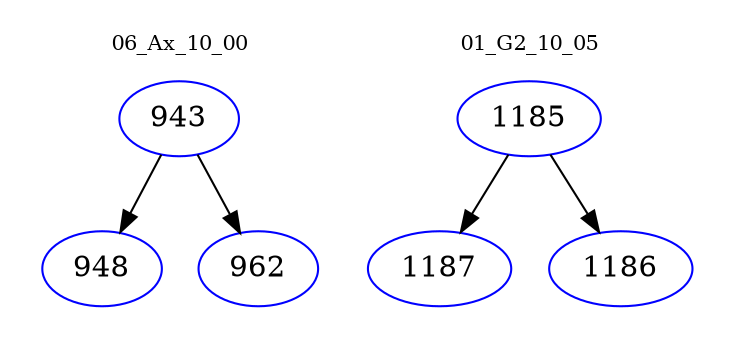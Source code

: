 digraph{
subgraph cluster_0 {
color = white
label = "06_Ax_10_00";
fontsize=10;
T0_943 [label="943", color="blue"]
T0_943 -> T0_948 [color="black"]
T0_948 [label="948", color="blue"]
T0_943 -> T0_962 [color="black"]
T0_962 [label="962", color="blue"]
}
subgraph cluster_1 {
color = white
label = "01_G2_10_05";
fontsize=10;
T1_1185 [label="1185", color="blue"]
T1_1185 -> T1_1187 [color="black"]
T1_1187 [label="1187", color="blue"]
T1_1185 -> T1_1186 [color="black"]
T1_1186 [label="1186", color="blue"]
}
}
